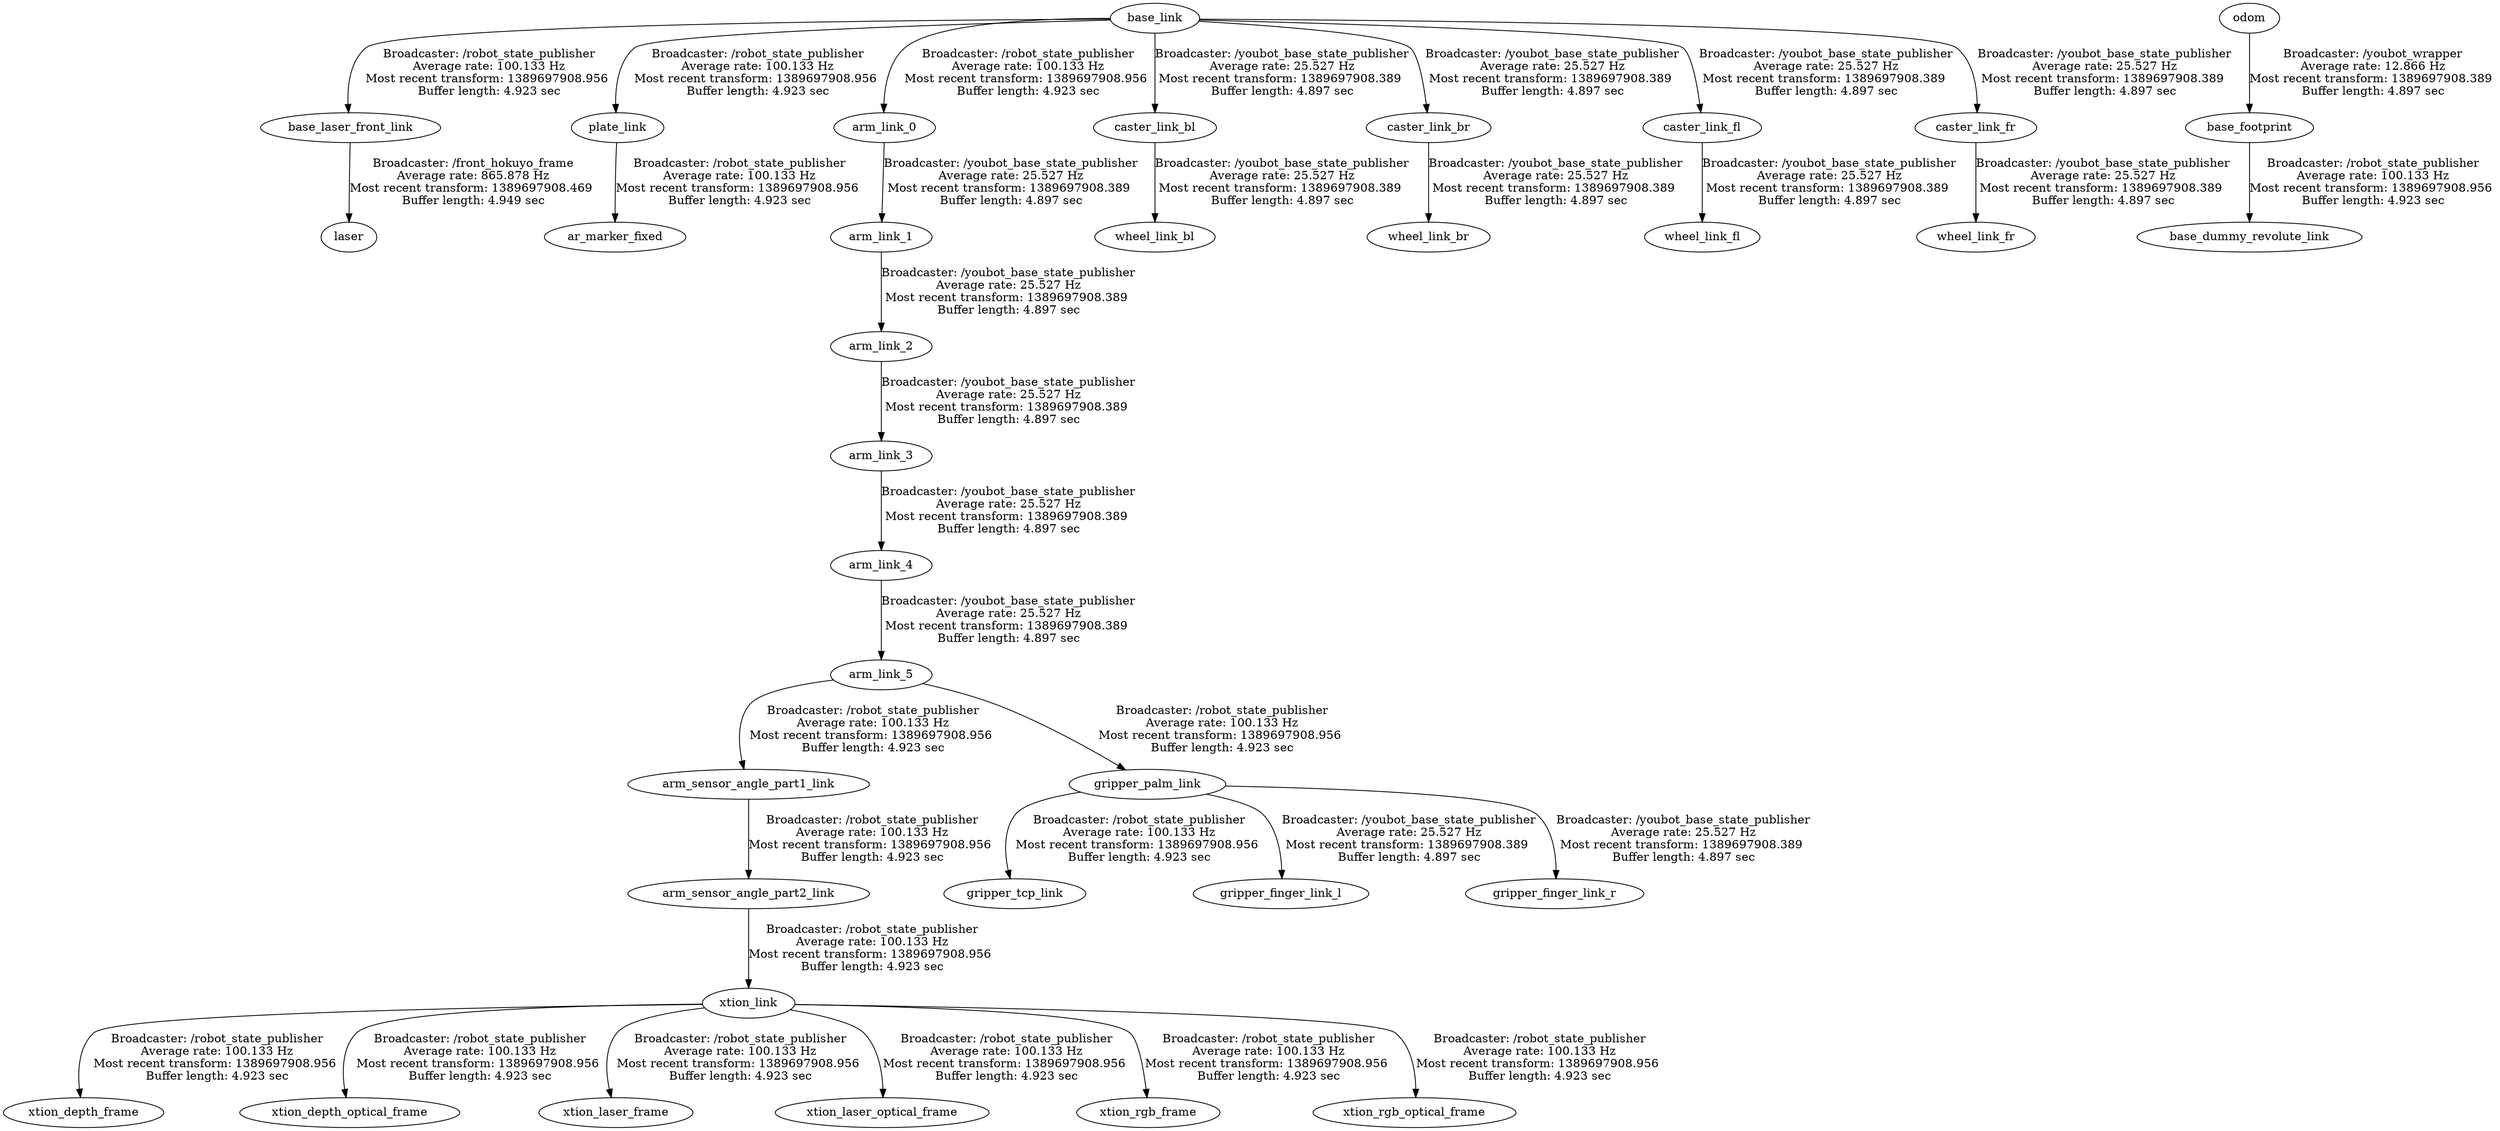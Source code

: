 digraph G {
"base_laser_front_link" -> "laser"[label="Broadcaster: /front_hokuyo_frame\nAverage rate: 865.878 Hz\nMost recent transform: 1389697908.469 \nBuffer length: 4.949 sec\n"];
"base_link" -> "base_laser_front_link"[label="Broadcaster: /robot_state_publisher\nAverage rate: 100.133 Hz\nMost recent transform: 1389697908.956 \nBuffer length: 4.923 sec\n"];
"plate_link" -> "ar_marker_fixed"[label="Broadcaster: /robot_state_publisher\nAverage rate: 100.133 Hz\nMost recent transform: 1389697908.956 \nBuffer length: 4.923 sec\n"];
"base_link" -> "plate_link"[label="Broadcaster: /robot_state_publisher\nAverage rate: 100.133 Hz\nMost recent transform: 1389697908.956 \nBuffer length: 4.923 sec\n"];
"base_link" -> "arm_link_0"[label="Broadcaster: /robot_state_publisher\nAverage rate: 100.133 Hz\nMost recent transform: 1389697908.956 \nBuffer length: 4.923 sec\n"];
"arm_link_5" -> "arm_sensor_angle_part1_link"[label="Broadcaster: /robot_state_publisher\nAverage rate: 100.133 Hz\nMost recent transform: 1389697908.956 \nBuffer length: 4.923 sec\n"];
"arm_link_4" -> "arm_link_5"[label="Broadcaster: /youbot_base_state_publisher\nAverage rate: 25.527 Hz\nMost recent transform: 1389697908.389 \nBuffer length: 4.897 sec\n"];
"arm_sensor_angle_part1_link" -> "arm_sensor_angle_part2_link"[label="Broadcaster: /robot_state_publisher\nAverage rate: 100.133 Hz\nMost recent transform: 1389697908.956 \nBuffer length: 4.923 sec\n"];
"arm_sensor_angle_part2_link" -> "xtion_link"[label="Broadcaster: /robot_state_publisher\nAverage rate: 100.133 Hz\nMost recent transform: 1389697908.956 \nBuffer length: 4.923 sec\n"];
"base_footprint" -> "base_dummy_revolute_link"[label="Broadcaster: /robot_state_publisher\nAverage rate: 100.133 Hz\nMost recent transform: 1389697908.956 \nBuffer length: 4.923 sec\n"];
"odom" -> "base_footprint"[label="Broadcaster: /youbot_wrapper\nAverage rate: 12.866 Hz\nMost recent transform: 1389697908.389 \nBuffer length: 4.897 sec\n"];
"arm_link_5" -> "gripper_palm_link"[label="Broadcaster: /robot_state_publisher\nAverage rate: 100.133 Hz\nMost recent transform: 1389697908.956 \nBuffer length: 4.923 sec\n"];
"gripper_palm_link" -> "gripper_tcp_link"[label="Broadcaster: /robot_state_publisher\nAverage rate: 100.133 Hz\nMost recent transform: 1389697908.956 \nBuffer length: 4.923 sec\n"];
"xtion_link" -> "xtion_depth_frame"[label="Broadcaster: /robot_state_publisher\nAverage rate: 100.133 Hz\nMost recent transform: 1389697908.956 \nBuffer length: 4.923 sec\n"];
"xtion_link" -> "xtion_depth_optical_frame"[label="Broadcaster: /robot_state_publisher\nAverage rate: 100.133 Hz\nMost recent transform: 1389697908.956 \nBuffer length: 4.923 sec\n"];
"xtion_link" -> "xtion_laser_frame"[label="Broadcaster: /robot_state_publisher\nAverage rate: 100.133 Hz\nMost recent transform: 1389697908.956 \nBuffer length: 4.923 sec\n"];
"xtion_link" -> "xtion_laser_optical_frame"[label="Broadcaster: /robot_state_publisher\nAverage rate: 100.133 Hz\nMost recent transform: 1389697908.956 \nBuffer length: 4.923 sec\n"];
"xtion_link" -> "xtion_rgb_frame"[label="Broadcaster: /robot_state_publisher\nAverage rate: 100.133 Hz\nMost recent transform: 1389697908.956 \nBuffer length: 4.923 sec\n"];
"xtion_link" -> "xtion_rgb_optical_frame"[label="Broadcaster: /robot_state_publisher\nAverage rate: 100.133 Hz\nMost recent transform: 1389697908.956 \nBuffer length: 4.923 sec\n"];
"arm_link_0" -> "arm_link_1"[label="Broadcaster: /youbot_base_state_publisher\nAverage rate: 25.527 Hz\nMost recent transform: 1389697908.389 \nBuffer length: 4.897 sec\n"];
"arm_link_1" -> "arm_link_2"[label="Broadcaster: /youbot_base_state_publisher\nAverage rate: 25.527 Hz\nMost recent transform: 1389697908.389 \nBuffer length: 4.897 sec\n"];
"arm_link_2" -> "arm_link_3"[label="Broadcaster: /youbot_base_state_publisher\nAverage rate: 25.527 Hz\nMost recent transform: 1389697908.389 \nBuffer length: 4.897 sec\n"];
"arm_link_3" -> "arm_link_4"[label="Broadcaster: /youbot_base_state_publisher\nAverage rate: 25.527 Hz\nMost recent transform: 1389697908.389 \nBuffer length: 4.897 sec\n"];
"base_link" -> "caster_link_bl"[label="Broadcaster: /youbot_base_state_publisher\nAverage rate: 25.527 Hz\nMost recent transform: 1389697908.389 \nBuffer length: 4.897 sec\n"];
"base_link" -> "caster_link_br"[label="Broadcaster: /youbot_base_state_publisher\nAverage rate: 25.527 Hz\nMost recent transform: 1389697908.389 \nBuffer length: 4.897 sec\n"];
"base_link" -> "caster_link_fl"[label="Broadcaster: /youbot_base_state_publisher\nAverage rate: 25.527 Hz\nMost recent transform: 1389697908.389 \nBuffer length: 4.897 sec\n"];
"base_link" -> "caster_link_fr"[label="Broadcaster: /youbot_base_state_publisher\nAverage rate: 25.527 Hz\nMost recent transform: 1389697908.389 \nBuffer length: 4.897 sec\n"];
"gripper_palm_link" -> "gripper_finger_link_l"[label="Broadcaster: /youbot_base_state_publisher\nAverage rate: 25.527 Hz\nMost recent transform: 1389697908.389 \nBuffer length: 4.897 sec\n"];
"gripper_palm_link" -> "gripper_finger_link_r"[label="Broadcaster: /youbot_base_state_publisher\nAverage rate: 25.527 Hz\nMost recent transform: 1389697908.389 \nBuffer length: 4.897 sec\n"];
"caster_link_bl" -> "wheel_link_bl"[label="Broadcaster: /youbot_base_state_publisher\nAverage rate: 25.527 Hz\nMost recent transform: 1389697908.389 \nBuffer length: 4.897 sec\n"];
"caster_link_br" -> "wheel_link_br"[label="Broadcaster: /youbot_base_state_publisher\nAverage rate: 25.527 Hz\nMost recent transform: 1389697908.389 \nBuffer length: 4.897 sec\n"];
"caster_link_fl" -> "wheel_link_fl"[label="Broadcaster: /youbot_base_state_publisher\nAverage rate: 25.527 Hz\nMost recent transform: 1389697908.389 \nBuffer length: 4.897 sec\n"];
"caster_link_fr" -> "wheel_link_fr"[label="Broadcaster: /youbot_base_state_publisher\nAverage rate: 25.527 Hz\nMost recent transform: 1389697908.389 \nBuffer length: 4.897 sec\n"];
}